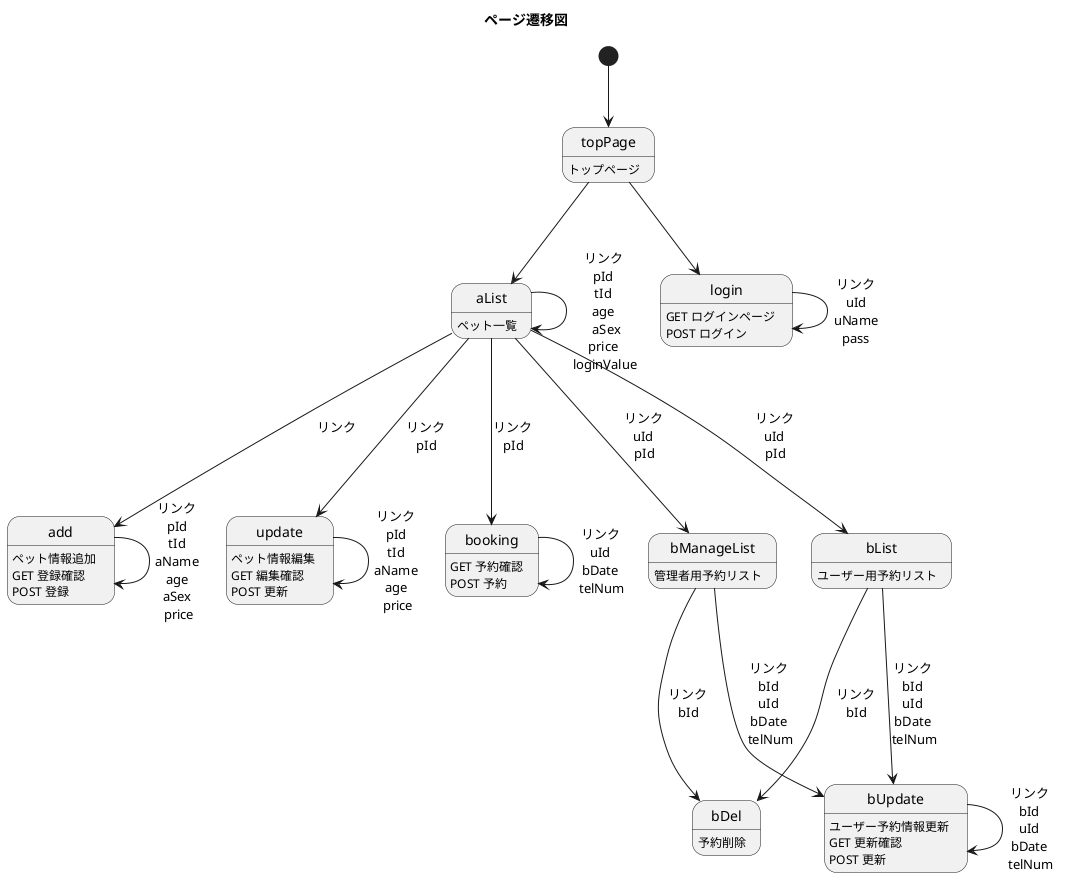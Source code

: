 @startuml
title ページ遷移図

topPage : トップページ
aList : ペット一覧
login : GET ログインページ \nPOST ログイン
add : ペット情報追加 \nGET 登録確認 \nPOST 登録
update : ペット情報編集 \nGET 編集確認 \nPOST 更新
booking : GET 予約確認\nPOST 予約
bDel : 予約削除
bUpdate : ユーザー予約情報更新 \nGET 更新確認 \nPOST 更新
bList : ユーザー用予約リスト
bManageList : 管理者用予約リスト


[*] --> topPage
topPage --> aList
topPage --> login
login --> login : リンク\nuId\nuName\npass
aList --> add : リンク \n
add --> add : リンク \npId \ntId \naName \nage \naSex \nprice
aList --> booking : リンク \npId
booking --> booking : リンク \nuId \nbDate \ntelNum
aList --> bList : リンク \nuId \npId
bList --> bDel : リンク \nbId
aList --> bManageList : リンク \nuId \npId
bManageList --> bDel : リンク \nbId
aList --> aList : リンク \npId \ntId \nage \n aSex\nprice \nloginValue
aList --> update : リンク \npId
update --> update : リンク \npId \ntId \naName \nage \nprice
bList --> bUpdate : リンク \nbId \nuId \nbDate \ntelNum
bManageList --> bUpdate : リンク \nbId \nuId \nbDate \ntelNum
bUpdate --> bUpdate : リンク \nbId \nuId \nbDate \ntelNum


@enduml